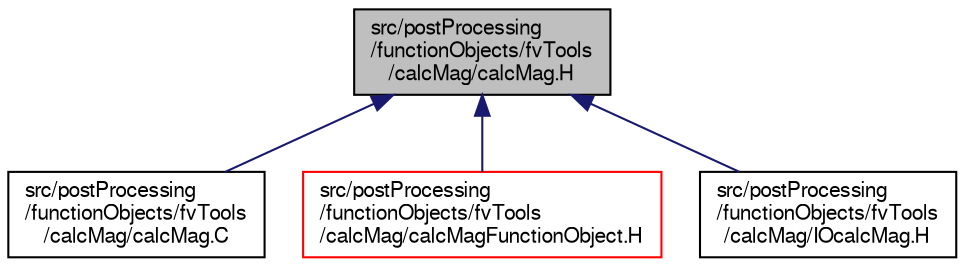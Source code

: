 digraph "src/postProcessing/functionObjects/fvTools/calcMag/calcMag.H"
{
  bgcolor="transparent";
  edge [fontname="FreeSans",fontsize="10",labelfontname="FreeSans",labelfontsize="10"];
  node [fontname="FreeSans",fontsize="10",shape=record];
  Node70 [label="src/postProcessing\l/functionObjects/fvTools\l/calcMag/calcMag.H",height=0.2,width=0.4,color="black", fillcolor="grey75", style="filled", fontcolor="black"];
  Node70 -> Node71 [dir="back",color="midnightblue",fontsize="10",style="solid",fontname="FreeSans"];
  Node71 [label="src/postProcessing\l/functionObjects/fvTools\l/calcMag/calcMag.C",height=0.2,width=0.4,color="black",URL="$a13562.html"];
  Node70 -> Node72 [dir="back",color="midnightblue",fontsize="10",style="solid",fontname="FreeSans"];
  Node72 [label="src/postProcessing\l/functionObjects/fvTools\l/calcMag/calcMagFunctionObject.H",height=0.2,width=0.4,color="red",URL="$a13571.html"];
  Node70 -> Node74 [dir="back",color="midnightblue",fontsize="10",style="solid",fontname="FreeSans"];
  Node74 [label="src/postProcessing\l/functionObjects/fvTools\l/calcMag/IOcalcMag.H",height=0.2,width=0.4,color="black",URL="$a13577.html"];
}
